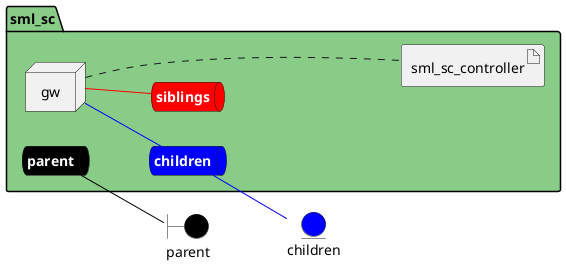@startuml

left to right direction


boundary parent #black


entity children #blue




package "sml_sc" #88cc88 {
    queue parentnet #black [
            <b><color:white>parent</color></b>
    ]
    
    parentnet -[#black]- parent
    
    queue childrennet #blue [
            <b><color:white>children</color></b>
    ]
    
    childrennet -[#blue]- children
    
    queue siblingsnet #red [
            <b><color:white>siblings</color></b>
    ]
    

node "gw" as gwService


        artifact "sml_sc_controller" as sml_sc_controllerimage
    
}

gwService -[#blue]- childrennet

gwService -[#red]- siblingsnet
gwService .... sml_sc_controllerimage


@enduml
